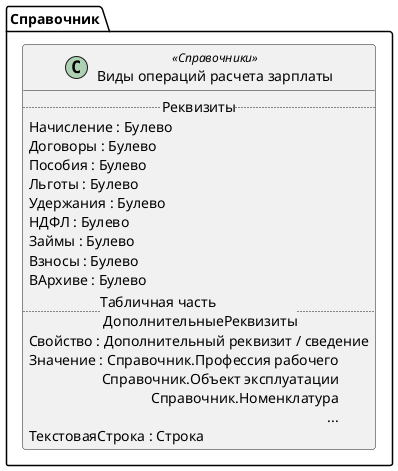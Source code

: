 ﻿@startuml ВидыОперацийРасчетаЗарплаты
'!include templates.wsd
'..\include templates.wsd
class Справочник.ВидыОперацийРасчетаЗарплаты as "Виды операций расчета зарплаты" <<Справочники>>
{
..Реквизиты..
Начисление : Булево
Договоры : Булево
Пособия : Булево
Льготы : Булево
Удержания : Булево
НДФЛ : Булево
Займы : Булево
Взносы : Булево
ВАрхиве : Булево
..Табличная часть \n ДополнительныеРеквизиты..
Свойство : Дополнительный реквизит / сведение
Значение : Справочник.Профессия рабочего\rСправочник.Объект эксплуатации\rСправочник.Номенклатура\r...
ТекстоваяСтрока : Строка
}
@enduml
